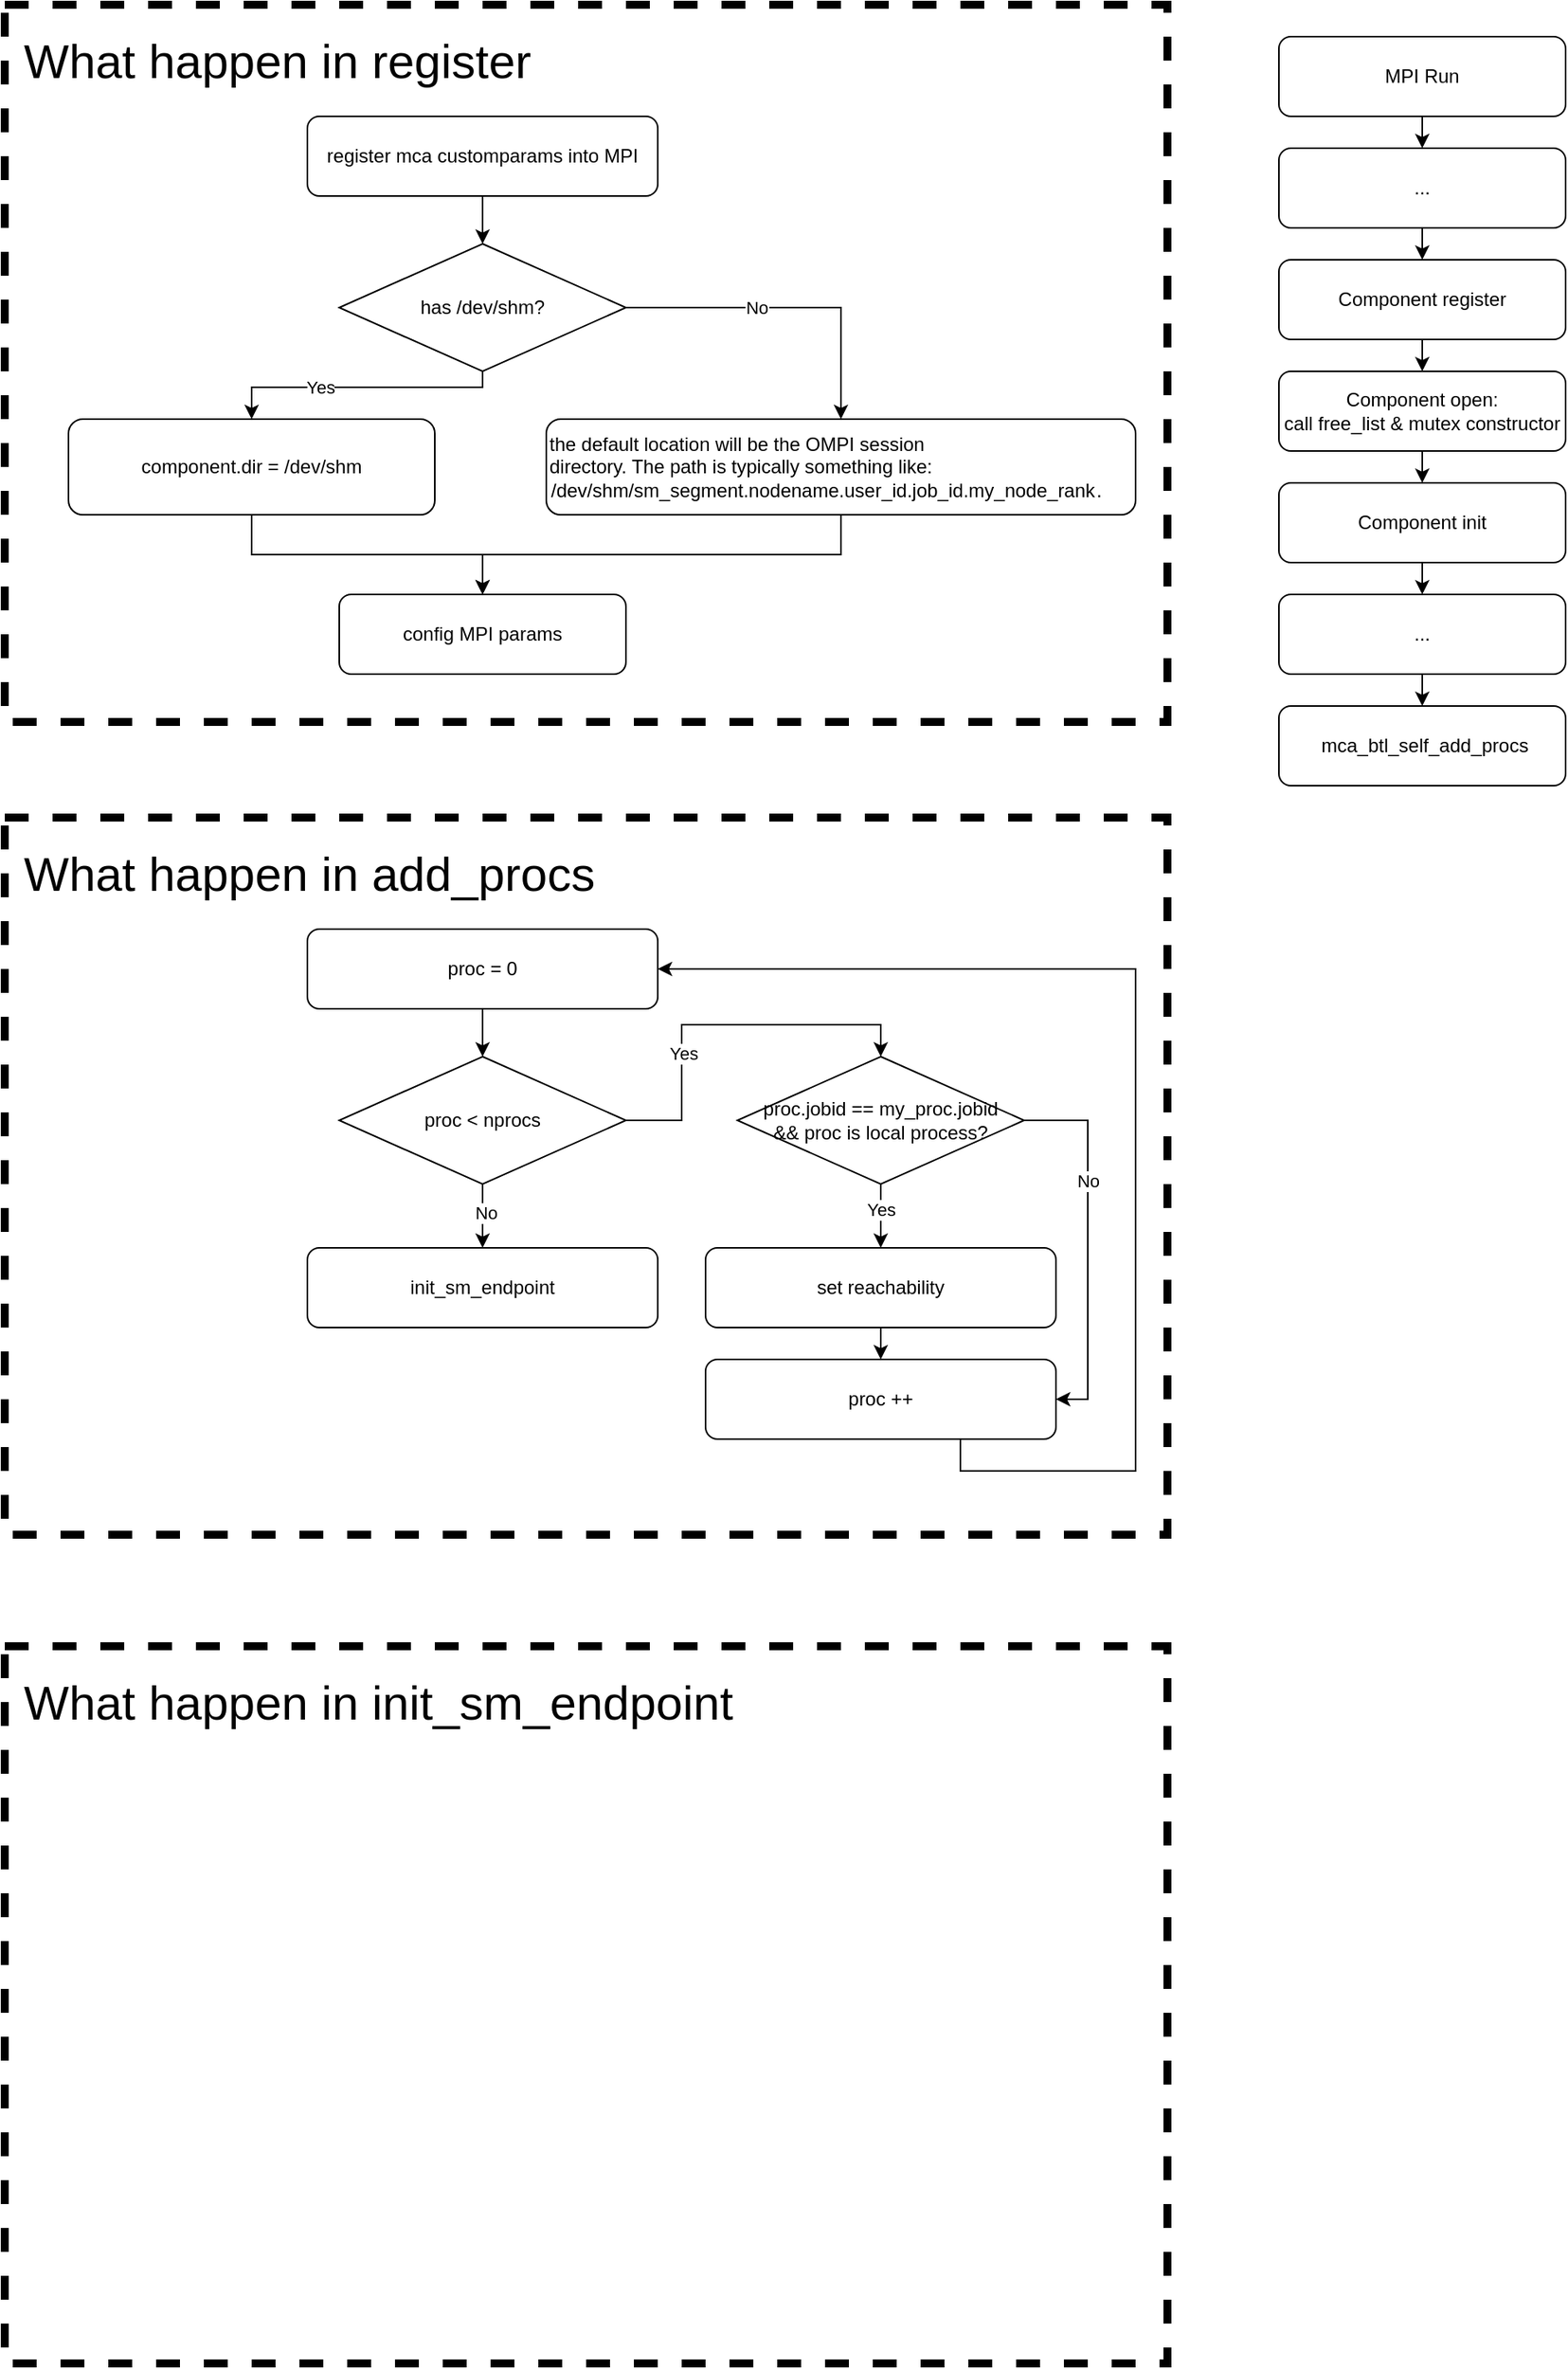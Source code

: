 <mxfile version="28.2.3">
  <diagram name="第 1 页" id="0clAhx5LEloyA3Ilwh2E">
    <mxGraphModel dx="1403" dy="784" grid="1" gridSize="10" guides="1" tooltips="1" connect="1" arrows="1" fold="1" page="1" pageScale="1" pageWidth="1654" pageHeight="2336" math="0" shadow="0">
      <root>
        <mxCell id="0" />
        <mxCell id="1" parent="0" />
        <mxCell id="79R4VobELtFQxAv8Cn-7-38" value="" style="rounded=0;whiteSpace=wrap;html=1;fillColor=none;dashed=1;strokeWidth=5;" vertex="1" parent="1">
          <mxGeometry x="60" y="540" width="730" height="450" as="geometry" />
        </mxCell>
        <mxCell id="79R4VobELtFQxAv8Cn-7-35" value="" style="rounded=0;whiteSpace=wrap;html=1;fillColor=none;dashed=1;strokeWidth=5;" vertex="1" parent="1">
          <mxGeometry x="60" y="30" width="730" height="450" as="geometry" />
        </mxCell>
        <mxCell id="79R4VobELtFQxAv8Cn-7-2" style="edgeStyle=orthogonalEdgeStyle;rounded=0;orthogonalLoop=1;jettySize=auto;html=1;exitX=0.5;exitY=1;exitDx=0;exitDy=0;entryX=0.5;entryY=0;entryDx=0;entryDy=0;fontFamily=Helvetica;fontSize=12;fontColor=default;" edge="1" parent="1" source="79R4VobELtFQxAv8Cn-7-3" target="79R4VobELtFQxAv8Cn-7-5">
          <mxGeometry relative="1" as="geometry" />
        </mxCell>
        <mxCell id="79R4VobELtFQxAv8Cn-7-3" value="MPI Run" style="rounded=1;whiteSpace=wrap;html=1;fillColor=none;" vertex="1" parent="1">
          <mxGeometry x="860" y="50" width="180" height="50" as="geometry" />
        </mxCell>
        <mxCell id="79R4VobELtFQxAv8Cn-7-4" style="edgeStyle=orthogonalEdgeStyle;rounded=0;orthogonalLoop=1;jettySize=auto;html=1;exitX=0.5;exitY=1;exitDx=0;exitDy=0;entryX=0.5;entryY=0;entryDx=0;entryDy=0;fontFamily=Helvetica;fontSize=12;fontColor=default;" edge="1" parent="1" source="79R4VobELtFQxAv8Cn-7-5" target="79R4VobELtFQxAv8Cn-7-7">
          <mxGeometry relative="1" as="geometry" />
        </mxCell>
        <mxCell id="79R4VobELtFQxAv8Cn-7-5" value="..." style="rounded=1;whiteSpace=wrap;html=1;fillColor=none;" vertex="1" parent="1">
          <mxGeometry x="860" y="120" width="180" height="50" as="geometry" />
        </mxCell>
        <mxCell id="79R4VobELtFQxAv8Cn-7-6" style="edgeStyle=orthogonalEdgeStyle;rounded=0;orthogonalLoop=1;jettySize=auto;html=1;exitX=0.5;exitY=1;exitDx=0;exitDy=0;entryX=0.5;entryY=0;entryDx=0;entryDy=0;fontFamily=Helvetica;fontSize=12;fontColor=default;" edge="1" parent="1" source="79R4VobELtFQxAv8Cn-7-7" target="79R4VobELtFQxAv8Cn-7-9">
          <mxGeometry relative="1" as="geometry" />
        </mxCell>
        <mxCell id="79R4VobELtFQxAv8Cn-7-7" value="Component register" style="rounded=1;whiteSpace=wrap;html=1;fillColor=none;" vertex="1" parent="1">
          <mxGeometry x="860" y="190" width="180" height="50" as="geometry" />
        </mxCell>
        <mxCell id="79R4VobELtFQxAv8Cn-7-8" style="edgeStyle=orthogonalEdgeStyle;rounded=0;orthogonalLoop=1;jettySize=auto;html=1;exitX=0.5;exitY=1;exitDx=0;exitDy=0;entryX=0.5;entryY=0;entryDx=0;entryDy=0;fontFamily=Helvetica;fontSize=12;fontColor=default;" edge="1" parent="1" source="79R4VobELtFQxAv8Cn-7-9" target="79R4VobELtFQxAv8Cn-7-11">
          <mxGeometry relative="1" as="geometry" />
        </mxCell>
        <mxCell id="79R4VobELtFQxAv8Cn-7-9" value="Component open:&lt;div&gt;call free_list &amp;amp; mutex constructor&lt;/div&gt;" style="rounded=1;whiteSpace=wrap;html=1;fillColor=none;" vertex="1" parent="1">
          <mxGeometry x="860" y="260" width="180" height="50" as="geometry" />
        </mxCell>
        <mxCell id="79R4VobELtFQxAv8Cn-7-10" style="edgeStyle=orthogonalEdgeStyle;rounded=0;orthogonalLoop=1;jettySize=auto;html=1;exitX=0.5;exitY=1;exitDx=0;exitDy=0;entryX=0.5;entryY=0;entryDx=0;entryDy=0;fontFamily=Helvetica;fontSize=12;fontColor=default;" edge="1" parent="1" source="79R4VobELtFQxAv8Cn-7-11" target="79R4VobELtFQxAv8Cn-7-13">
          <mxGeometry relative="1" as="geometry" />
        </mxCell>
        <mxCell id="79R4VobELtFQxAv8Cn-7-11" value="Component init" style="rounded=1;whiteSpace=wrap;html=1;fillColor=none;" vertex="1" parent="1">
          <mxGeometry x="860" y="330" width="180" height="50" as="geometry" />
        </mxCell>
        <mxCell id="79R4VobELtFQxAv8Cn-7-12" style="edgeStyle=orthogonalEdgeStyle;rounded=0;orthogonalLoop=1;jettySize=auto;html=1;exitX=0.5;exitY=1;exitDx=0;exitDy=0;entryX=0.5;entryY=0;entryDx=0;entryDy=0;fontFamily=Helvetica;fontSize=12;fontColor=default;" edge="1" parent="1" source="79R4VobELtFQxAv8Cn-7-13" target="79R4VobELtFQxAv8Cn-7-14">
          <mxGeometry relative="1" as="geometry" />
        </mxCell>
        <mxCell id="79R4VobELtFQxAv8Cn-7-13" value="..." style="rounded=1;whiteSpace=wrap;html=1;fillColor=none;" vertex="1" parent="1">
          <mxGeometry x="860" y="400" width="180" height="50" as="geometry" />
        </mxCell>
        <mxCell id="79R4VobELtFQxAv8Cn-7-14" value="&amp;nbsp;mca_btl_self_add_procs" style="rounded=1;whiteSpace=wrap;html=1;fillColor=none;" vertex="1" parent="1">
          <mxGeometry x="860" y="470" width="180" height="50" as="geometry" />
        </mxCell>
        <mxCell id="79R4VobELtFQxAv8Cn-7-21" style="edgeStyle=orthogonalEdgeStyle;rounded=0;orthogonalLoop=1;jettySize=auto;html=1;exitX=0.5;exitY=1;exitDx=0;exitDy=0;entryX=0.5;entryY=0;entryDx=0;entryDy=0;" edge="1" parent="1" source="79R4VobELtFQxAv8Cn-7-18" target="79R4VobELtFQxAv8Cn-7-20">
          <mxGeometry relative="1" as="geometry" />
        </mxCell>
        <mxCell id="79R4VobELtFQxAv8Cn-7-18" value="register mca customparams into MPI" style="rounded=1;whiteSpace=wrap;html=1;fillColor=none;" vertex="1" parent="1">
          <mxGeometry x="250" y="100" width="220" height="50" as="geometry" />
        </mxCell>
        <mxCell id="79R4VobELtFQxAv8Cn-7-27" style="edgeStyle=orthogonalEdgeStyle;rounded=0;orthogonalLoop=1;jettySize=auto;html=1;exitX=0.5;exitY=1;exitDx=0;exitDy=0;" edge="1" parent="1" source="79R4VobELtFQxAv8Cn-7-20" target="79R4VobELtFQxAv8Cn-7-22">
          <mxGeometry relative="1" as="geometry">
            <Array as="points">
              <mxPoint x="360" y="270" />
              <mxPoint x="215" y="270" />
            </Array>
          </mxGeometry>
        </mxCell>
        <mxCell id="79R4VobELtFQxAv8Cn-7-28" value="Yes" style="edgeLabel;html=1;align=center;verticalAlign=middle;resizable=0;points=[];" vertex="1" connectable="0" parent="79R4VobELtFQxAv8Cn-7-27">
          <mxGeometry x="0.288" relative="1" as="geometry">
            <mxPoint as="offset" />
          </mxGeometry>
        </mxCell>
        <mxCell id="79R4VobELtFQxAv8Cn-7-29" style="edgeStyle=orthogonalEdgeStyle;rounded=0;orthogonalLoop=1;jettySize=auto;html=1;exitX=1;exitY=0.5;exitDx=0;exitDy=0;entryX=0.5;entryY=0;entryDx=0;entryDy=0;" edge="1" parent="1" source="79R4VobELtFQxAv8Cn-7-20" target="79R4VobELtFQxAv8Cn-7-23">
          <mxGeometry relative="1" as="geometry" />
        </mxCell>
        <mxCell id="79R4VobELtFQxAv8Cn-7-30" value="No" style="edgeLabel;html=1;align=center;verticalAlign=middle;resizable=0;points=[];" vertex="1" connectable="0" parent="79R4VobELtFQxAv8Cn-7-29">
          <mxGeometry x="-0.202" relative="1" as="geometry">
            <mxPoint as="offset" />
          </mxGeometry>
        </mxCell>
        <mxCell id="79R4VobELtFQxAv8Cn-7-20" value="has /dev/shm?" style="rhombus;whiteSpace=wrap;html=1;" vertex="1" parent="1">
          <mxGeometry x="270" y="180" width="180" height="80" as="geometry" />
        </mxCell>
        <mxCell id="79R4VobELtFQxAv8Cn-7-32" style="edgeStyle=orthogonalEdgeStyle;rounded=0;orthogonalLoop=1;jettySize=auto;html=1;exitX=0.5;exitY=1;exitDx=0;exitDy=0;entryX=0.5;entryY=0;entryDx=0;entryDy=0;" edge="1" parent="1" source="79R4VobELtFQxAv8Cn-7-22" target="79R4VobELtFQxAv8Cn-7-31">
          <mxGeometry relative="1" as="geometry" />
        </mxCell>
        <mxCell id="79R4VobELtFQxAv8Cn-7-22" value="component.dir = /dev/shm" style="rounded=1;whiteSpace=wrap;html=1;fillColor=none;" vertex="1" parent="1">
          <mxGeometry x="100" y="290" width="230" height="60" as="geometry" />
        </mxCell>
        <mxCell id="79R4VobELtFQxAv8Cn-7-33" style="edgeStyle=orthogonalEdgeStyle;rounded=0;orthogonalLoop=1;jettySize=auto;html=1;exitX=0.5;exitY=1;exitDx=0;exitDy=0;entryX=0.5;entryY=0;entryDx=0;entryDy=0;" edge="1" parent="1" source="79R4VobELtFQxAv8Cn-7-23" target="79R4VobELtFQxAv8Cn-7-31">
          <mxGeometry relative="1" as="geometry" />
        </mxCell>
        <mxCell id="79R4VobELtFQxAv8Cn-7-23" value="&lt;div&gt;&lt;span style=&quot;background-color: transparent; color: light-dark(rgb(0, 0, 0), rgb(255, 255, 255));&quot;&gt;the default location will be the OMPI session&lt;/span&gt;&lt;/div&gt;&lt;div style=&quot;&quot;&gt;directory. The path is typically something like:&lt;/div&gt;&lt;div&gt;``/dev/shm/sm_segment.nodename.user_id.job_id.my_node_rank``.&lt;/div&gt;" style="rounded=1;whiteSpace=wrap;html=1;fillColor=none;container=1;align=left;" vertex="1" parent="1">
          <mxGeometry x="400" y="290" width="370" height="60" as="geometry" />
        </mxCell>
        <mxCell id="79R4VobELtFQxAv8Cn-7-31" value="config MPI params" style="rounded=1;whiteSpace=wrap;html=1;fillColor=none;" vertex="1" parent="1">
          <mxGeometry x="270" y="400" width="180" height="50" as="geometry" />
        </mxCell>
        <mxCell id="79R4VobELtFQxAv8Cn-7-37" value="What happen in register" style="text;html=1;align=left;verticalAlign=middle;whiteSpace=wrap;rounded=0;fontSize=30;" vertex="1" parent="1">
          <mxGeometry x="70" y="50" width="390" height="30" as="geometry" />
        </mxCell>
        <mxCell id="79R4VobELtFQxAv8Cn-7-39" style="edgeStyle=orthogonalEdgeStyle;rounded=0;orthogonalLoop=1;jettySize=auto;html=1;exitX=0.5;exitY=1;exitDx=0;exitDy=0;entryX=0.5;entryY=0;entryDx=0;entryDy=0;" edge="1" parent="1" source="79R4VobELtFQxAv8Cn-7-40" target="79R4VobELtFQxAv8Cn-7-45">
          <mxGeometry relative="1" as="geometry" />
        </mxCell>
        <mxCell id="79R4VobELtFQxAv8Cn-7-40" value="proc = 0" style="rounded=1;whiteSpace=wrap;html=1;fillColor=none;" vertex="1" parent="1">
          <mxGeometry x="250" y="610" width="220" height="50" as="geometry" />
        </mxCell>
        <mxCell id="79R4VobELtFQxAv8Cn-7-55" style="edgeStyle=orthogonalEdgeStyle;rounded=0;orthogonalLoop=1;jettySize=auto;html=1;exitX=1;exitY=0.5;exitDx=0;exitDy=0;entryX=0.5;entryY=0;entryDx=0;entryDy=0;" edge="1" parent="1" source="79R4VobELtFQxAv8Cn-7-45" target="79R4VobELtFQxAv8Cn-7-54">
          <mxGeometry relative="1" as="geometry" />
        </mxCell>
        <mxCell id="79R4VobELtFQxAv8Cn-7-56" value="Yes" style="edgeLabel;html=1;align=center;verticalAlign=middle;resizable=0;points=[];" vertex="1" connectable="0" parent="79R4VobELtFQxAv8Cn-7-55">
          <mxGeometry x="-0.354" y="-1" relative="1" as="geometry">
            <mxPoint as="offset" />
          </mxGeometry>
        </mxCell>
        <mxCell id="79R4VobELtFQxAv8Cn-7-59" style="edgeStyle=orthogonalEdgeStyle;rounded=0;orthogonalLoop=1;jettySize=auto;html=1;exitX=0.5;exitY=1;exitDx=0;exitDy=0;entryX=0.5;entryY=0;entryDx=0;entryDy=0;" edge="1" parent="1" source="79R4VobELtFQxAv8Cn-7-45" target="79R4VobELtFQxAv8Cn-7-58">
          <mxGeometry relative="1" as="geometry" />
        </mxCell>
        <mxCell id="79R4VobELtFQxAv8Cn-7-73" value="No" style="edgeLabel;html=1;align=center;verticalAlign=middle;resizable=0;points=[];" vertex="1" connectable="0" parent="79R4VobELtFQxAv8Cn-7-59">
          <mxGeometry x="-0.128" y="2" relative="1" as="geometry">
            <mxPoint as="offset" />
          </mxGeometry>
        </mxCell>
        <mxCell id="79R4VobELtFQxAv8Cn-7-45" value="proc &amp;lt; nprocs" style="rhombus;whiteSpace=wrap;html=1;fillColor=none;" vertex="1" parent="1">
          <mxGeometry x="270" y="690" width="180" height="80" as="geometry" />
        </mxCell>
        <mxCell id="79R4VobELtFQxAv8Cn-7-51" value="What happen in add_procs" style="text;html=1;align=left;verticalAlign=middle;whiteSpace=wrap;rounded=0;fontSize=30;" vertex="1" parent="1">
          <mxGeometry x="70" y="560" width="390" height="30" as="geometry" />
        </mxCell>
        <mxCell id="79R4VobELtFQxAv8Cn-7-62" style="edgeStyle=orthogonalEdgeStyle;rounded=0;orthogonalLoop=1;jettySize=auto;html=1;exitX=0.5;exitY=1;exitDx=0;exitDy=0;entryX=0.5;entryY=0;entryDx=0;entryDy=0;" edge="1" parent="1" source="79R4VobELtFQxAv8Cn-7-54" target="79R4VobELtFQxAv8Cn-7-61">
          <mxGeometry relative="1" as="geometry" />
        </mxCell>
        <mxCell id="79R4VobELtFQxAv8Cn-7-66" value="Yes" style="edgeLabel;html=1;align=center;verticalAlign=middle;resizable=0;points=[];" vertex="1" connectable="0" parent="79R4VobELtFQxAv8Cn-7-62">
          <mxGeometry x="-0.189" relative="1" as="geometry">
            <mxPoint as="offset" />
          </mxGeometry>
        </mxCell>
        <mxCell id="79R4VobELtFQxAv8Cn-7-64" style="edgeStyle=orthogonalEdgeStyle;rounded=0;orthogonalLoop=1;jettySize=auto;html=1;exitX=1;exitY=0.5;exitDx=0;exitDy=0;entryX=1;entryY=0.5;entryDx=0;entryDy=0;" edge="1" parent="1" source="79R4VobELtFQxAv8Cn-7-54" target="79R4VobELtFQxAv8Cn-7-63">
          <mxGeometry relative="1" as="geometry" />
        </mxCell>
        <mxCell id="79R4VobELtFQxAv8Cn-7-67" value="No" style="edgeLabel;html=1;align=center;verticalAlign=middle;resizable=0;points=[];" vertex="1" connectable="0" parent="79R4VobELtFQxAv8Cn-7-64">
          <mxGeometry x="-0.342" relative="1" as="geometry">
            <mxPoint as="offset" />
          </mxGeometry>
        </mxCell>
        <mxCell id="79R4VobELtFQxAv8Cn-7-54" value="proc.jobid == my_proc.jobid&lt;div&gt;&amp;amp;&amp;amp; proc is local process?&lt;/div&gt;" style="rhombus;whiteSpace=wrap;html=1;fillColor=none;" vertex="1" parent="1">
          <mxGeometry x="520" y="690" width="180" height="80" as="geometry" />
        </mxCell>
        <mxCell id="79R4VobELtFQxAv8Cn-7-58" value="init_sm_endpoint" style="rounded=1;whiteSpace=wrap;html=1;fillColor=none;" vertex="1" parent="1">
          <mxGeometry x="250" y="810" width="220" height="50" as="geometry" />
        </mxCell>
        <mxCell id="79R4VobELtFQxAv8Cn-7-68" style="edgeStyle=orthogonalEdgeStyle;rounded=0;orthogonalLoop=1;jettySize=auto;html=1;exitX=0.5;exitY=1;exitDx=0;exitDy=0;entryX=0.5;entryY=0;entryDx=0;entryDy=0;" edge="1" parent="1" source="79R4VobELtFQxAv8Cn-7-61" target="79R4VobELtFQxAv8Cn-7-63">
          <mxGeometry relative="1" as="geometry" />
        </mxCell>
        <mxCell id="79R4VobELtFQxAv8Cn-7-61" value="set reachability" style="rounded=1;whiteSpace=wrap;html=1;fillColor=none;" vertex="1" parent="1">
          <mxGeometry x="500" y="810" width="220" height="50" as="geometry" />
        </mxCell>
        <mxCell id="79R4VobELtFQxAv8Cn-7-65" style="edgeStyle=orthogonalEdgeStyle;rounded=0;orthogonalLoop=1;jettySize=auto;html=1;exitX=0.5;exitY=1;exitDx=0;exitDy=0;entryX=1;entryY=0.5;entryDx=0;entryDy=0;" edge="1" parent="1" source="79R4VobELtFQxAv8Cn-7-63" target="79R4VobELtFQxAv8Cn-7-40">
          <mxGeometry relative="1" as="geometry">
            <Array as="points">
              <mxPoint x="660" y="930" />
              <mxPoint x="660" y="950" />
              <mxPoint x="770" y="950" />
              <mxPoint x="770" y="635" />
            </Array>
          </mxGeometry>
        </mxCell>
        <mxCell id="79R4VobELtFQxAv8Cn-7-63" value="proc ++" style="rounded=1;whiteSpace=wrap;html=1;fillColor=none;" vertex="1" parent="1">
          <mxGeometry x="500" y="880" width="220" height="50" as="geometry" />
        </mxCell>
        <mxCell id="79R4VobELtFQxAv8Cn-7-71" value="" style="rounded=0;whiteSpace=wrap;html=1;fillColor=none;dashed=1;strokeWidth=5;" vertex="1" parent="1">
          <mxGeometry x="60" y="1060" width="730" height="450" as="geometry" />
        </mxCell>
        <mxCell id="79R4VobELtFQxAv8Cn-7-72" value="What happen in init_sm_endpoint" style="text;html=1;align=left;verticalAlign=middle;whiteSpace=wrap;rounded=0;fontSize=30;" vertex="1" parent="1">
          <mxGeometry x="70" y="1080" width="490" height="30" as="geometry" />
        </mxCell>
      </root>
    </mxGraphModel>
  </diagram>
</mxfile>
